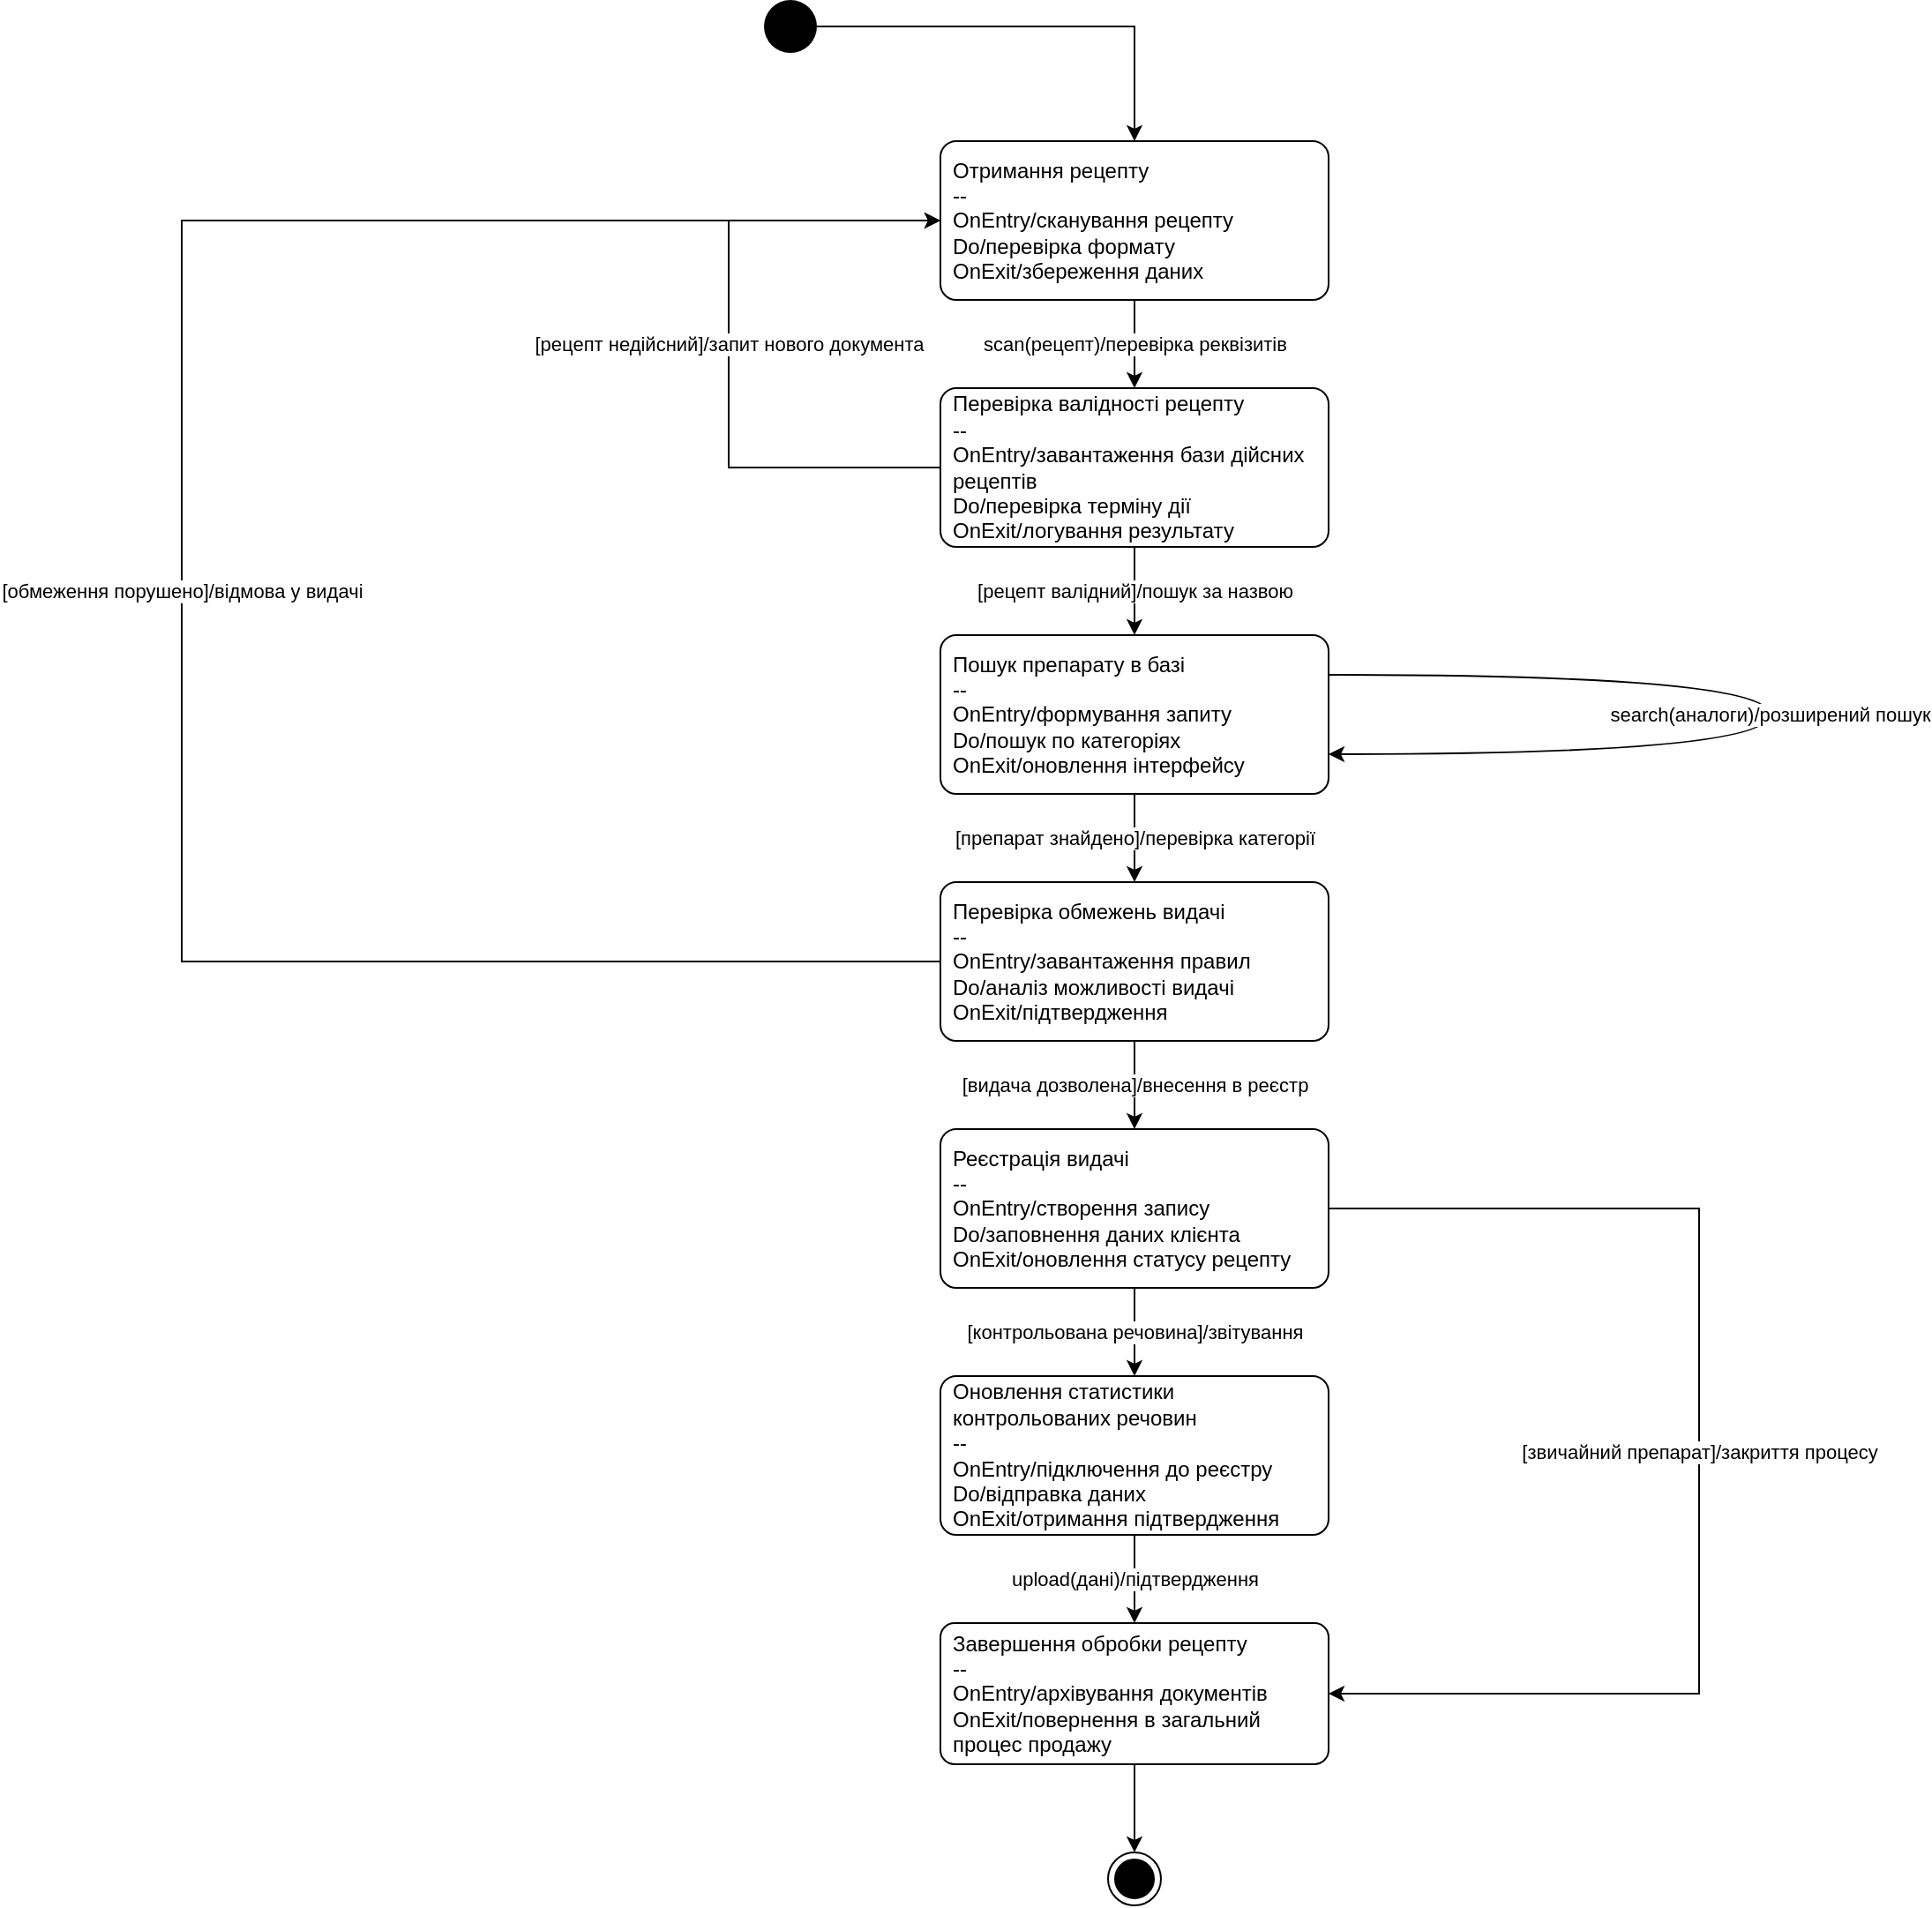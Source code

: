 <mxfile version="26.2.14">
  <diagram id="nwMbe5igaEoM5Pj98nBp" name="Сторінка-3">
    <mxGraphModel dx="1869" dy="596" grid="1" gridSize="10" guides="1" tooltips="1" connect="1" arrows="1" fold="1" page="1" pageScale="1" pageWidth="827" pageHeight="1169" math="0" shadow="0">
      <root>
        <mxCell id="0" />
        <mxCell id="1" parent="0" />
        <mxCell id="osWAl8h6srayssOIopqq-1" value="" style="ellipse;fillColor=#000000;strokeColor=none;" parent="1" vertex="1">
          <mxGeometry x="100" width="30" height="30" as="geometry" />
        </mxCell>
        <mxCell id="osWAl8h6srayssOIopqq-2" value="Отримання рецепту&#xa;--&#xa;OnEntry/сканування рецепту&#xa;Do/перевірка формату&#xa;OnExit/збереження даних" style="rounded=1;whiteSpace=wrap;html=1;arcSize=10;spacingLeft=5;spacingRight=5;align=left;" parent="1" vertex="1">
          <mxGeometry x="200" y="80" width="220" height="90" as="geometry" />
        </mxCell>
        <mxCell id="osWAl8h6srayssOIopqq-3" value="Перевірка валідності рецепту&#xa;--&#xa;OnEntry/завантаження бази дійсних рецептів&#xa;Do/перевірка терміну дії&#xa;OnExit/логування результату" style="rounded=1;whiteSpace=wrap;html=1;arcSize=10;spacingLeft=5;spacingRight=5;align=left;" parent="1" vertex="1">
          <mxGeometry x="200" y="220" width="220" height="90" as="geometry" />
        </mxCell>
        <mxCell id="osWAl8h6srayssOIopqq-4" value="Пошук препарату в базі&#xa;--&#xa;OnEntry/формування запиту&#xa;Do/пошук по категоріях&#xa;OnExit/оновлення інтерфейсу" style="rounded=1;whiteSpace=wrap;html=1;arcSize=10;spacingLeft=5;spacingRight=5;align=left;" parent="1" vertex="1">
          <mxGeometry x="200" y="360" width="220" height="90" as="geometry" />
        </mxCell>
        <mxCell id="osWAl8h6srayssOIopqq-5" value="Перевірка обмежень видачі&#xa;--&#xa;OnEntry/завантаження правил&#xa;Do/аналіз можливості видачі&#xa;OnExit/підтвердження" style="rounded=1;whiteSpace=wrap;html=1;arcSize=10;spacingLeft=5;spacingRight=5;align=left;" parent="1" vertex="1">
          <mxGeometry x="200" y="500" width="220" height="90" as="geometry" />
        </mxCell>
        <mxCell id="osWAl8h6srayssOIopqq-6" value="Реєстрація видачі&#xa;--&#xa;OnEntry/створення запису&#xa;Do/заповнення даних клієнта&#xa;OnExit/оновлення статусу рецепту" style="rounded=1;whiteSpace=wrap;html=1;arcSize=10;spacingLeft=5;spacingRight=5;align=left;" parent="1" vertex="1">
          <mxGeometry x="200" y="640" width="220" height="90" as="geometry" />
        </mxCell>
        <mxCell id="osWAl8h6srayssOIopqq-7" value="Оновлення статистики контрольованих речовин&#xa;--&#xa;OnEntry/підключення до реєстру&#xa;Do/відправка даних&#xa;OnExit/отримання підтвердження" style="rounded=1;whiteSpace=wrap;html=1;arcSize=10;spacingLeft=5;spacingRight=5;align=left;" parent="1" vertex="1">
          <mxGeometry x="200" y="780" width="220" height="90" as="geometry" />
        </mxCell>
        <mxCell id="osWAl8h6srayssOIopqq-8" value="Завершення обробки рецепту&#xa;--&#xa;OnEntry/архівування документів&#xa;OnExit/повернення в загальний процес продажу" style="rounded=1;whiteSpace=wrap;html=1;arcSize=10;spacingLeft=5;spacingRight=5;align=left;" parent="1" vertex="1">
          <mxGeometry x="200" y="920" width="220" height="80" as="geometry" />
        </mxCell>
        <mxCell id="osWAl8h6srayssOIopqq-9" value="" style="ellipse;html=1;shape=endState;fillColor=#000000;strokeColor=#000000;" parent="1" vertex="1">
          <mxGeometry x="295" y="1050" width="30" height="30" as="geometry" />
        </mxCell>
        <mxCell id="osWAl8h6srayssOIopqq-10" value="" style="edgeStyle=orthogonalEdgeStyle;rounded=0;orthogonalLoop=1;jettySize=auto;html=1;" parent="1" source="osWAl8h6srayssOIopqq-1" target="osWAl8h6srayssOIopqq-2" edge="1">
          <mxGeometry relative="1" as="geometry" />
        </mxCell>
        <mxCell id="osWAl8h6srayssOIopqq-11" value="scan(рецепт)/перевірка реквізитів" style="edgeStyle=orthogonalEdgeStyle;rounded=0;orthogonalLoop=1;jettySize=auto;html=1;" parent="1" source="osWAl8h6srayssOIopqq-2" target="osWAl8h6srayssOIopqq-3" edge="1">
          <mxGeometry relative="1" as="geometry" />
        </mxCell>
        <mxCell id="osWAl8h6srayssOIopqq-12" value="[рецепт валідний]/пошук за назвою" style="edgeStyle=orthogonalEdgeStyle;rounded=0;orthogonalLoop=1;jettySize=auto;html=1;" parent="1" source="osWAl8h6srayssOIopqq-3" target="osWAl8h6srayssOIopqq-4" edge="1">
          <mxGeometry relative="1" as="geometry" />
        </mxCell>
        <mxCell id="osWAl8h6srayssOIopqq-13" value="[рецепт недійсний]/запит нового документа" style="edgeStyle=orthogonalEdgeStyle;rounded=0;orthogonalLoop=1;jettySize=auto;html=1;exitX=0;exitY=0.5;exitDx=0;exitDy=0;entryX=0;entryY=0.5;entryDx=0;entryDy=0;" parent="1" source="osWAl8h6srayssOIopqq-3" target="osWAl8h6srayssOIopqq-2" edge="1">
          <mxGeometry relative="1" as="geometry">
            <Array as="points">
              <mxPoint x="80" y="265" />
              <mxPoint x="80" y="125" />
            </Array>
          </mxGeometry>
        </mxCell>
        <mxCell id="osWAl8h6srayssOIopqq-14" value="[препарат знайдено]/перевірка категорії" style="edgeStyle=orthogonalEdgeStyle;rounded=0;orthogonalLoop=1;jettySize=auto;html=1;" parent="1" source="osWAl8h6srayssOIopqq-4" target="osWAl8h6srayssOIopqq-5" edge="1">
          <mxGeometry relative="1" as="geometry" />
        </mxCell>
        <mxCell id="osWAl8h6srayssOIopqq-15" value="search(аналоги)/розширений пошук" style="edgeStyle=orthogonalEdgeStyle;rounded=0;orthogonalLoop=1;jettySize=auto;html=1;exitX=1;exitY=0.25;exitDx=0;exitDy=0;entryX=1;entryY=0.75;entryDx=0;entryDy=0;curved=1;" parent="1" source="osWAl8h6srayssOIopqq-4" target="osWAl8h6srayssOIopqq-4" edge="1">
          <mxGeometry relative="1" as="geometry">
            <Array as="points">
              <mxPoint x="670" y="383" />
              <mxPoint x="670" y="428" />
            </Array>
          </mxGeometry>
        </mxCell>
        <mxCell id="osWAl8h6srayssOIopqq-16" value="[видача дозволена]/внесення в реєстр" style="edgeStyle=orthogonalEdgeStyle;rounded=0;orthogonalLoop=1;jettySize=auto;html=1;" parent="1" source="osWAl8h6srayssOIopqq-5" target="osWAl8h6srayssOIopqq-6" edge="1">
          <mxGeometry relative="1" as="geometry" />
        </mxCell>
        <mxCell id="osWAl8h6srayssOIopqq-17" value="[обмеження порушено]/відмова у видачі" style="edgeStyle=orthogonalEdgeStyle;rounded=0;orthogonalLoop=1;jettySize=auto;html=1;exitX=0;exitY=0.5;exitDx=0;exitDy=0;" parent="1" source="osWAl8h6srayssOIopqq-5" target="osWAl8h6srayssOIopqq-2" edge="1">
          <mxGeometry relative="1" as="geometry">
            <Array as="points">
              <mxPoint x="-230" y="545" />
              <mxPoint x="-230" y="125" />
            </Array>
          </mxGeometry>
        </mxCell>
        <mxCell id="osWAl8h6srayssOIopqq-18" value="[контрольована речовина]/звітування" style="edgeStyle=orthogonalEdgeStyle;rounded=0;orthogonalLoop=1;jettySize=auto;html=1;" parent="1" source="osWAl8h6srayssOIopqq-6" target="osWAl8h6srayssOIopqq-7" edge="1">
          <mxGeometry relative="1" as="geometry" />
        </mxCell>
        <mxCell id="osWAl8h6srayssOIopqq-19" value="[звичайний препарат]/закриття процесу" style="edgeStyle=orthogonalEdgeStyle;rounded=0;orthogonalLoop=1;jettySize=auto;html=1;exitX=1;exitY=0.5;exitDx=0;exitDy=0;entryX=1;entryY=0.5;entryDx=0;entryDy=0;" parent="1" source="osWAl8h6srayssOIopqq-6" target="osWAl8h6srayssOIopqq-8" edge="1">
          <mxGeometry relative="1" as="geometry">
            <Array as="points">
              <mxPoint x="630" y="685" />
              <mxPoint x="630" y="960" />
            </Array>
          </mxGeometry>
        </mxCell>
        <mxCell id="osWAl8h6srayssOIopqq-20" value="upload(дані)/підтвердження" style="edgeStyle=orthogonalEdgeStyle;rounded=0;orthogonalLoop=1;jettySize=auto;html=1;" parent="1" source="osWAl8h6srayssOIopqq-7" target="osWAl8h6srayssOIopqq-8" edge="1">
          <mxGeometry relative="1" as="geometry" />
        </mxCell>
        <mxCell id="osWAl8h6srayssOIopqq-21" value="" style="edgeStyle=orthogonalEdgeStyle;rounded=0;orthogonalLoop=1;jettySize=auto;html=1;" parent="1" source="osWAl8h6srayssOIopqq-8" target="osWAl8h6srayssOIopqq-9" edge="1">
          <mxGeometry relative="1" as="geometry" />
        </mxCell>
      </root>
    </mxGraphModel>
  </diagram>
</mxfile>
